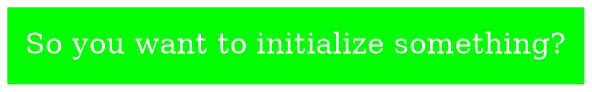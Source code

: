 digraph initialization {
    start [label="So you want to initialize something?", style=filled, fillcolor=green, shape=box, color=green, fontcolor=white]
}
